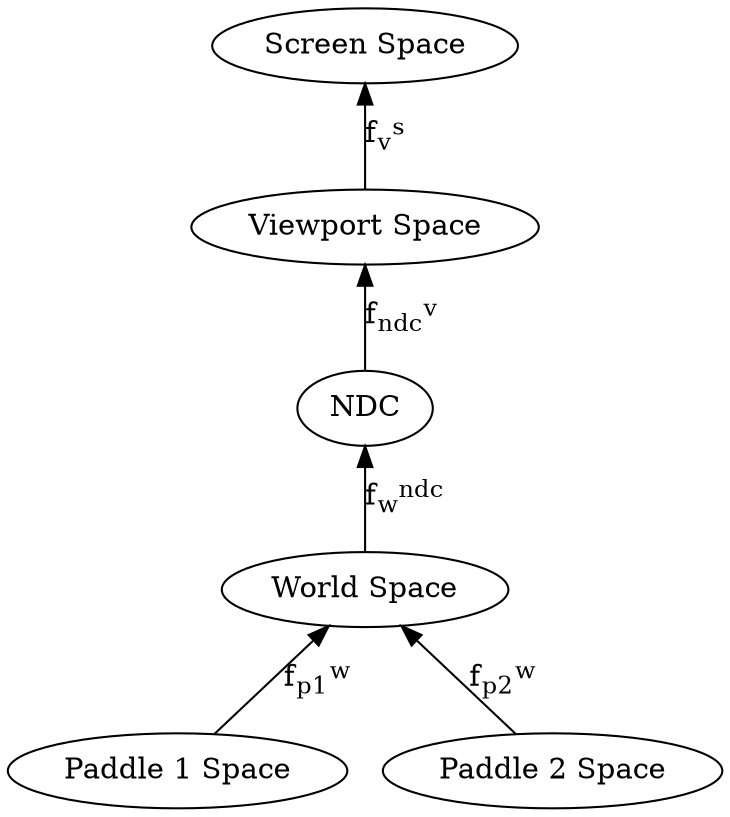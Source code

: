 digraph {
    rankdir="BT"
    "Paddle 1 Space" -> "World Space" [label=<f<SUB>p1</SUB><SUP>w</SUP>>];
    "Paddle 2 Space" -> "World Space" [label=<f<SUB>p2</SUB><SUP>w</SUP>>];
    "World Space" -> "NDC" [label=<f<SUB>w</SUB><SUP>ndc</SUP>>];
    "NDC" -> "Viewport Space" [label=<f<SUB>ndc</SUB><SUP>v</SUP>>];
    "Viewport Space" -> "Screen Space" [label=<f<SUB>v</SUB><SUP>s</SUP>>];
}